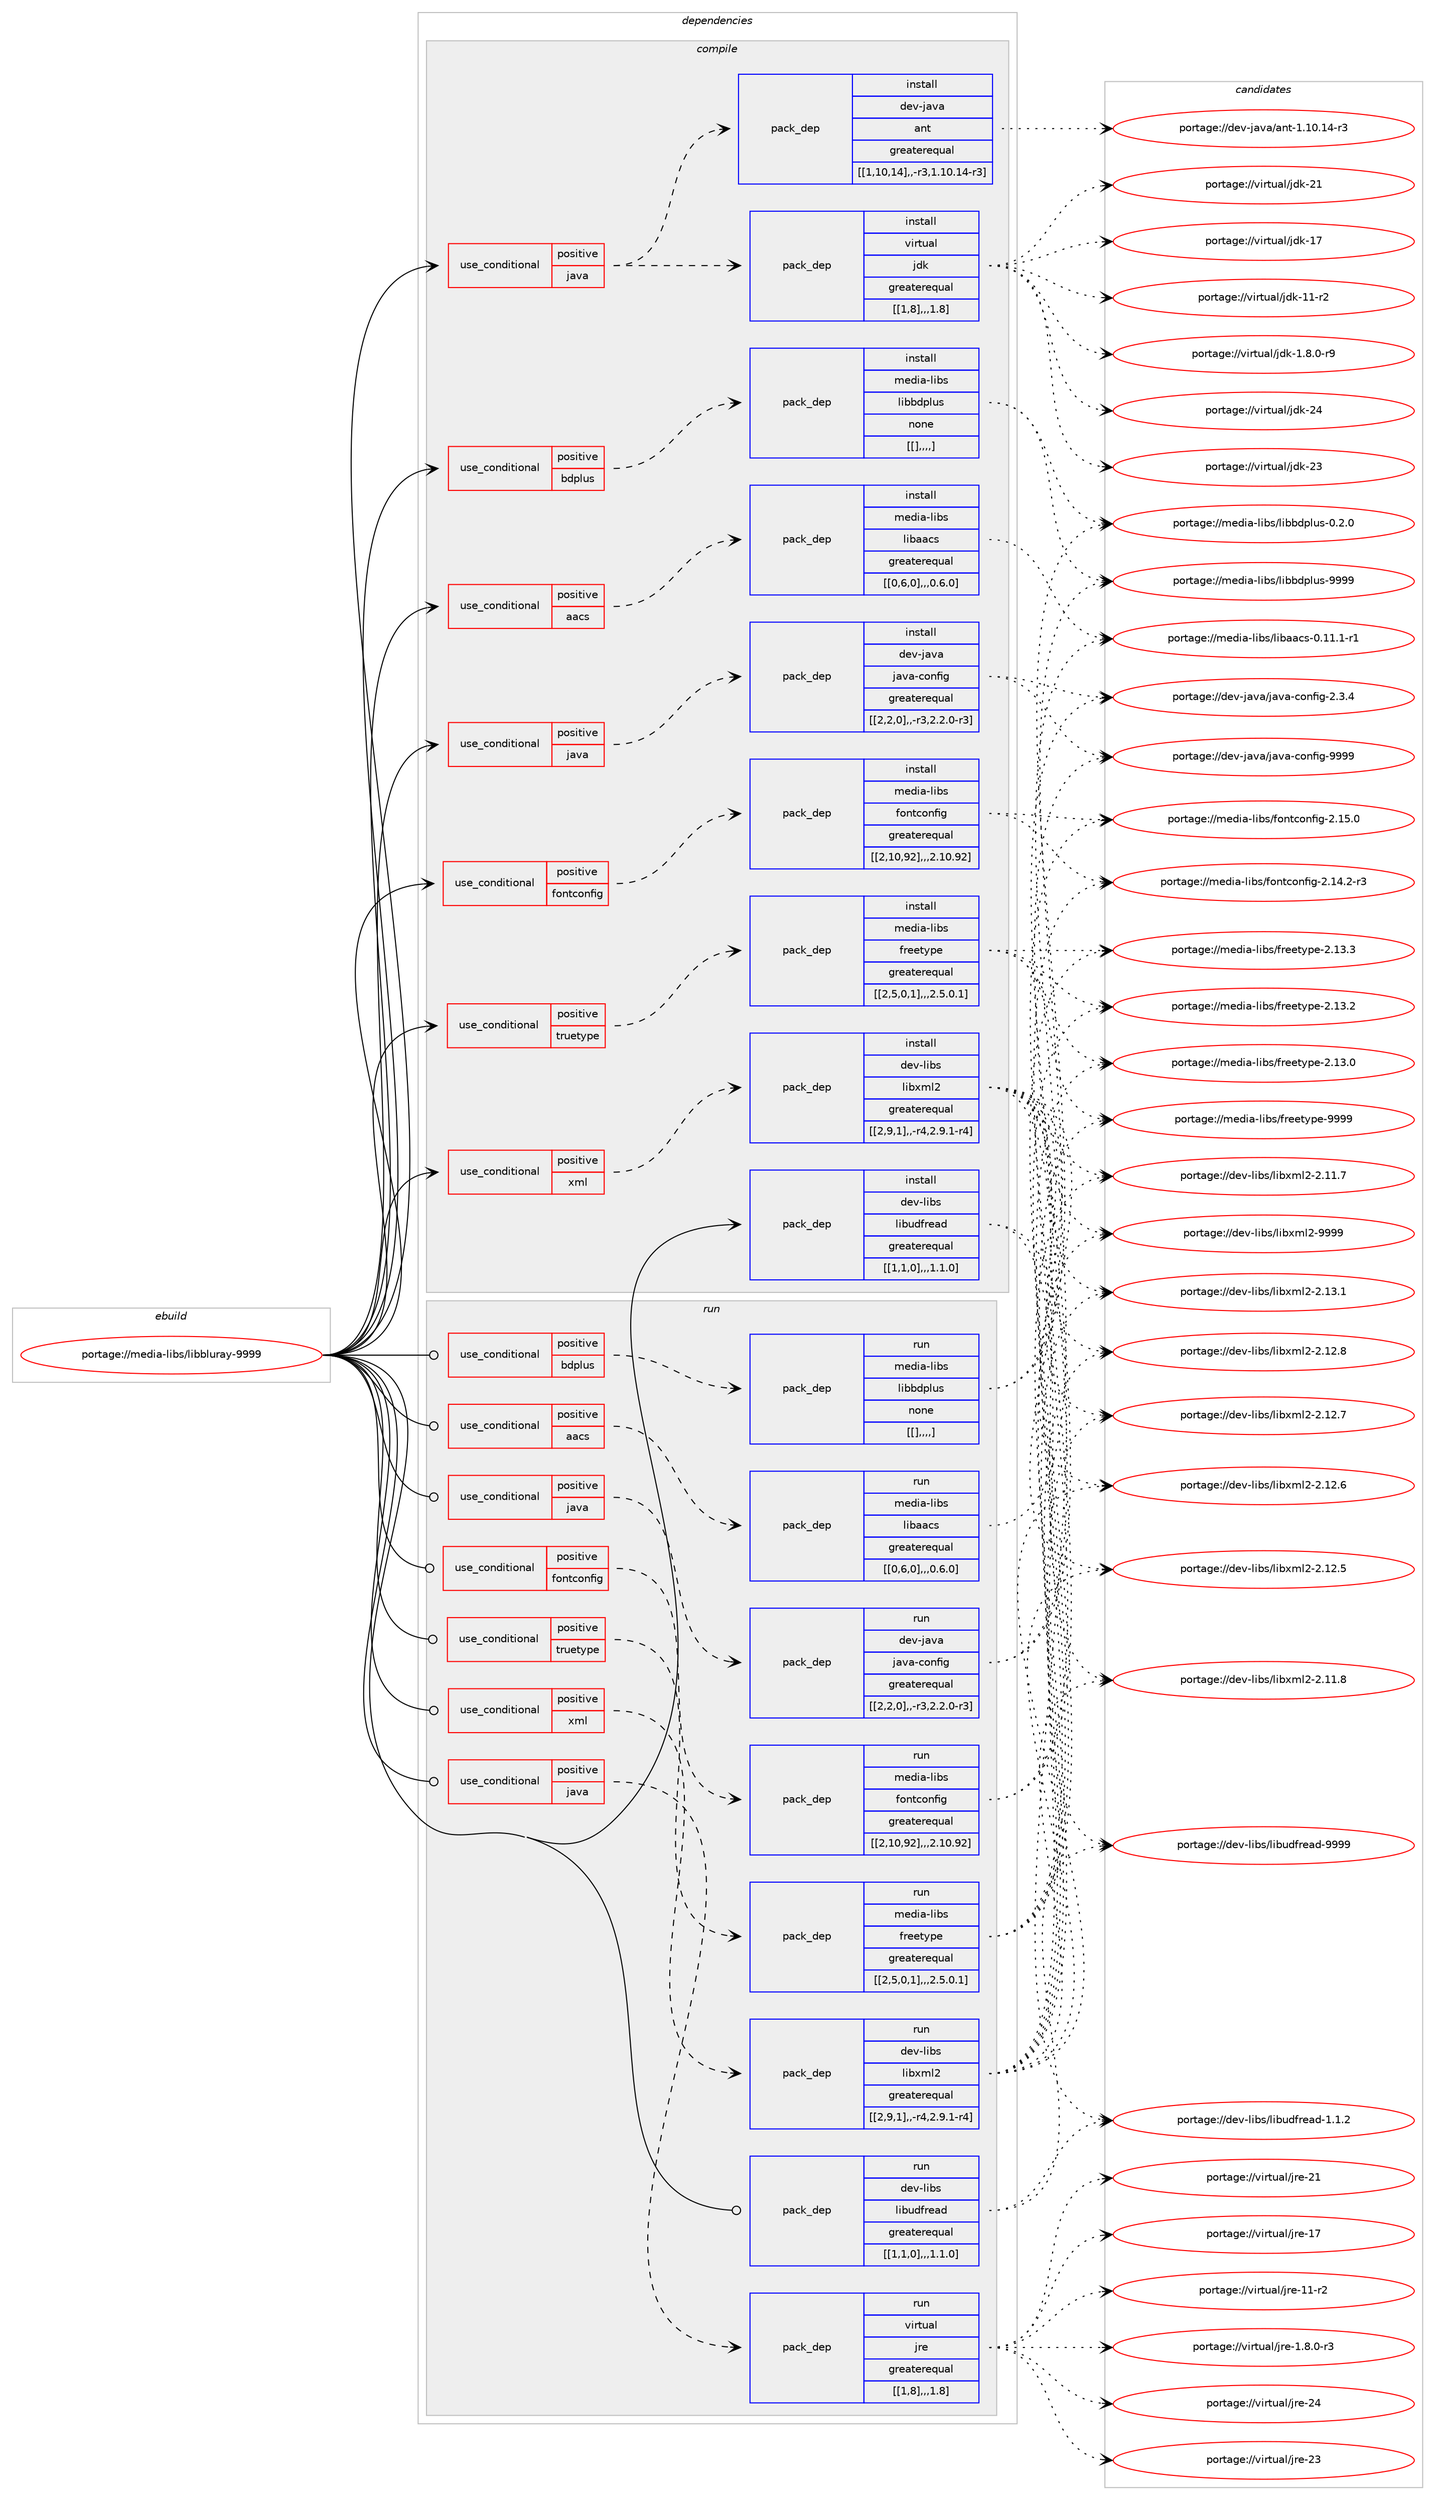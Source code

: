 digraph prolog {

# *************
# Graph options
# *************

newrank=true;
concentrate=true;
compound=true;
graph [rankdir=LR,fontname=Helvetica,fontsize=10,ranksep=1.5];#, ranksep=2.5, nodesep=0.2];
edge  [arrowhead=vee];
node  [fontname=Helvetica,fontsize=10];

# **********
# The ebuild
# **********

subgraph cluster_leftcol {
color=gray;
label=<<i>ebuild</i>>;
id [label="portage://media-libs/libbluray-9999", color=red, width=4, href="../media-libs/libbluray-9999.svg"];
}

# ****************
# The dependencies
# ****************

subgraph cluster_midcol {
color=gray;
label=<<i>dependencies</i>>;
subgraph cluster_compile {
fillcolor="#eeeeee";
style=filled;
label=<<i>compile</i>>;
subgraph cond78938 {
dependency309201 [label=<<TABLE BORDER="0" CELLBORDER="1" CELLSPACING="0" CELLPADDING="4"><TR><TD ROWSPAN="3" CELLPADDING="10">use_conditional</TD></TR><TR><TD>positive</TD></TR><TR><TD>aacs</TD></TR></TABLE>>, shape=none, color=red];
subgraph pack227855 {
dependency309202 [label=<<TABLE BORDER="0" CELLBORDER="1" CELLSPACING="0" CELLPADDING="4" WIDTH="220"><TR><TD ROWSPAN="6" CELLPADDING="30">pack_dep</TD></TR><TR><TD WIDTH="110">install</TD></TR><TR><TD>media-libs</TD></TR><TR><TD>libaacs</TD></TR><TR><TD>greaterequal</TD></TR><TR><TD>[[0,6,0],,,0.6.0]</TD></TR></TABLE>>, shape=none, color=blue];
}
dependency309201:e -> dependency309202:w [weight=20,style="dashed",arrowhead="vee"];
}
id:e -> dependency309201:w [weight=20,style="solid",arrowhead="vee"];
subgraph cond78939 {
dependency309203 [label=<<TABLE BORDER="0" CELLBORDER="1" CELLSPACING="0" CELLPADDING="4"><TR><TD ROWSPAN="3" CELLPADDING="10">use_conditional</TD></TR><TR><TD>positive</TD></TR><TR><TD>bdplus</TD></TR></TABLE>>, shape=none, color=red];
subgraph pack227856 {
dependency309204 [label=<<TABLE BORDER="0" CELLBORDER="1" CELLSPACING="0" CELLPADDING="4" WIDTH="220"><TR><TD ROWSPAN="6" CELLPADDING="30">pack_dep</TD></TR><TR><TD WIDTH="110">install</TD></TR><TR><TD>media-libs</TD></TR><TR><TD>libbdplus</TD></TR><TR><TD>none</TD></TR><TR><TD>[[],,,,]</TD></TR></TABLE>>, shape=none, color=blue];
}
dependency309203:e -> dependency309204:w [weight=20,style="dashed",arrowhead="vee"];
}
id:e -> dependency309203:w [weight=20,style="solid",arrowhead="vee"];
subgraph cond78940 {
dependency309205 [label=<<TABLE BORDER="0" CELLBORDER="1" CELLSPACING="0" CELLPADDING="4"><TR><TD ROWSPAN="3" CELLPADDING="10">use_conditional</TD></TR><TR><TD>positive</TD></TR><TR><TD>fontconfig</TD></TR></TABLE>>, shape=none, color=red];
subgraph pack227857 {
dependency309206 [label=<<TABLE BORDER="0" CELLBORDER="1" CELLSPACING="0" CELLPADDING="4" WIDTH="220"><TR><TD ROWSPAN="6" CELLPADDING="30">pack_dep</TD></TR><TR><TD WIDTH="110">install</TD></TR><TR><TD>media-libs</TD></TR><TR><TD>fontconfig</TD></TR><TR><TD>greaterequal</TD></TR><TR><TD>[[2,10,92],,,2.10.92]</TD></TR></TABLE>>, shape=none, color=blue];
}
dependency309205:e -> dependency309206:w [weight=20,style="dashed",arrowhead="vee"];
}
id:e -> dependency309205:w [weight=20,style="solid",arrowhead="vee"];
subgraph cond78941 {
dependency309207 [label=<<TABLE BORDER="0" CELLBORDER="1" CELLSPACING="0" CELLPADDING="4"><TR><TD ROWSPAN="3" CELLPADDING="10">use_conditional</TD></TR><TR><TD>positive</TD></TR><TR><TD>java</TD></TR></TABLE>>, shape=none, color=red];
subgraph pack227858 {
dependency309208 [label=<<TABLE BORDER="0" CELLBORDER="1" CELLSPACING="0" CELLPADDING="4" WIDTH="220"><TR><TD ROWSPAN="6" CELLPADDING="30">pack_dep</TD></TR><TR><TD WIDTH="110">install</TD></TR><TR><TD>dev-java</TD></TR><TR><TD>ant</TD></TR><TR><TD>greaterequal</TD></TR><TR><TD>[[1,10,14],,-r3,1.10.14-r3]</TD></TR></TABLE>>, shape=none, color=blue];
}
dependency309207:e -> dependency309208:w [weight=20,style="dashed",arrowhead="vee"];
subgraph pack227859 {
dependency309209 [label=<<TABLE BORDER="0" CELLBORDER="1" CELLSPACING="0" CELLPADDING="4" WIDTH="220"><TR><TD ROWSPAN="6" CELLPADDING="30">pack_dep</TD></TR><TR><TD WIDTH="110">install</TD></TR><TR><TD>virtual</TD></TR><TR><TD>jdk</TD></TR><TR><TD>greaterequal</TD></TR><TR><TD>[[1,8],,,1.8]</TD></TR></TABLE>>, shape=none, color=blue];
}
dependency309207:e -> dependency309209:w [weight=20,style="dashed",arrowhead="vee"];
}
id:e -> dependency309207:w [weight=20,style="solid",arrowhead="vee"];
subgraph cond78942 {
dependency309210 [label=<<TABLE BORDER="0" CELLBORDER="1" CELLSPACING="0" CELLPADDING="4"><TR><TD ROWSPAN="3" CELLPADDING="10">use_conditional</TD></TR><TR><TD>positive</TD></TR><TR><TD>java</TD></TR></TABLE>>, shape=none, color=red];
subgraph pack227860 {
dependency309211 [label=<<TABLE BORDER="0" CELLBORDER="1" CELLSPACING="0" CELLPADDING="4" WIDTH="220"><TR><TD ROWSPAN="6" CELLPADDING="30">pack_dep</TD></TR><TR><TD WIDTH="110">install</TD></TR><TR><TD>dev-java</TD></TR><TR><TD>java-config</TD></TR><TR><TD>greaterequal</TD></TR><TR><TD>[[2,2,0],,-r3,2.2.0-r3]</TD></TR></TABLE>>, shape=none, color=blue];
}
dependency309210:e -> dependency309211:w [weight=20,style="dashed",arrowhead="vee"];
}
id:e -> dependency309210:w [weight=20,style="solid",arrowhead="vee"];
subgraph cond78943 {
dependency309212 [label=<<TABLE BORDER="0" CELLBORDER="1" CELLSPACING="0" CELLPADDING="4"><TR><TD ROWSPAN="3" CELLPADDING="10">use_conditional</TD></TR><TR><TD>positive</TD></TR><TR><TD>truetype</TD></TR></TABLE>>, shape=none, color=red];
subgraph pack227861 {
dependency309213 [label=<<TABLE BORDER="0" CELLBORDER="1" CELLSPACING="0" CELLPADDING="4" WIDTH="220"><TR><TD ROWSPAN="6" CELLPADDING="30">pack_dep</TD></TR><TR><TD WIDTH="110">install</TD></TR><TR><TD>media-libs</TD></TR><TR><TD>freetype</TD></TR><TR><TD>greaterequal</TD></TR><TR><TD>[[2,5,0,1],,,2.5.0.1]</TD></TR></TABLE>>, shape=none, color=blue];
}
dependency309212:e -> dependency309213:w [weight=20,style="dashed",arrowhead="vee"];
}
id:e -> dependency309212:w [weight=20,style="solid",arrowhead="vee"];
subgraph cond78944 {
dependency309214 [label=<<TABLE BORDER="0" CELLBORDER="1" CELLSPACING="0" CELLPADDING="4"><TR><TD ROWSPAN="3" CELLPADDING="10">use_conditional</TD></TR><TR><TD>positive</TD></TR><TR><TD>xml</TD></TR></TABLE>>, shape=none, color=red];
subgraph pack227862 {
dependency309215 [label=<<TABLE BORDER="0" CELLBORDER="1" CELLSPACING="0" CELLPADDING="4" WIDTH="220"><TR><TD ROWSPAN="6" CELLPADDING="30">pack_dep</TD></TR><TR><TD WIDTH="110">install</TD></TR><TR><TD>dev-libs</TD></TR><TR><TD>libxml2</TD></TR><TR><TD>greaterequal</TD></TR><TR><TD>[[2,9,1],,-r4,2.9.1-r4]</TD></TR></TABLE>>, shape=none, color=blue];
}
dependency309214:e -> dependency309215:w [weight=20,style="dashed",arrowhead="vee"];
}
id:e -> dependency309214:w [weight=20,style="solid",arrowhead="vee"];
subgraph pack227863 {
dependency309216 [label=<<TABLE BORDER="0" CELLBORDER="1" CELLSPACING="0" CELLPADDING="4" WIDTH="220"><TR><TD ROWSPAN="6" CELLPADDING="30">pack_dep</TD></TR><TR><TD WIDTH="110">install</TD></TR><TR><TD>dev-libs</TD></TR><TR><TD>libudfread</TD></TR><TR><TD>greaterequal</TD></TR><TR><TD>[[1,1,0],,,1.1.0]</TD></TR></TABLE>>, shape=none, color=blue];
}
id:e -> dependency309216:w [weight=20,style="solid",arrowhead="vee"];
}
subgraph cluster_compileandrun {
fillcolor="#eeeeee";
style=filled;
label=<<i>compile and run</i>>;
}
subgraph cluster_run {
fillcolor="#eeeeee";
style=filled;
label=<<i>run</i>>;
subgraph cond78945 {
dependency309217 [label=<<TABLE BORDER="0" CELLBORDER="1" CELLSPACING="0" CELLPADDING="4"><TR><TD ROWSPAN="3" CELLPADDING="10">use_conditional</TD></TR><TR><TD>positive</TD></TR><TR><TD>aacs</TD></TR></TABLE>>, shape=none, color=red];
subgraph pack227864 {
dependency309218 [label=<<TABLE BORDER="0" CELLBORDER="1" CELLSPACING="0" CELLPADDING="4" WIDTH="220"><TR><TD ROWSPAN="6" CELLPADDING="30">pack_dep</TD></TR><TR><TD WIDTH="110">run</TD></TR><TR><TD>media-libs</TD></TR><TR><TD>libaacs</TD></TR><TR><TD>greaterequal</TD></TR><TR><TD>[[0,6,0],,,0.6.0]</TD></TR></TABLE>>, shape=none, color=blue];
}
dependency309217:e -> dependency309218:w [weight=20,style="dashed",arrowhead="vee"];
}
id:e -> dependency309217:w [weight=20,style="solid",arrowhead="odot"];
subgraph cond78946 {
dependency309219 [label=<<TABLE BORDER="0" CELLBORDER="1" CELLSPACING="0" CELLPADDING="4"><TR><TD ROWSPAN="3" CELLPADDING="10">use_conditional</TD></TR><TR><TD>positive</TD></TR><TR><TD>bdplus</TD></TR></TABLE>>, shape=none, color=red];
subgraph pack227865 {
dependency309220 [label=<<TABLE BORDER="0" CELLBORDER="1" CELLSPACING="0" CELLPADDING="4" WIDTH="220"><TR><TD ROWSPAN="6" CELLPADDING="30">pack_dep</TD></TR><TR><TD WIDTH="110">run</TD></TR><TR><TD>media-libs</TD></TR><TR><TD>libbdplus</TD></TR><TR><TD>none</TD></TR><TR><TD>[[],,,,]</TD></TR></TABLE>>, shape=none, color=blue];
}
dependency309219:e -> dependency309220:w [weight=20,style="dashed",arrowhead="vee"];
}
id:e -> dependency309219:w [weight=20,style="solid",arrowhead="odot"];
subgraph cond78947 {
dependency309221 [label=<<TABLE BORDER="0" CELLBORDER="1" CELLSPACING="0" CELLPADDING="4"><TR><TD ROWSPAN="3" CELLPADDING="10">use_conditional</TD></TR><TR><TD>positive</TD></TR><TR><TD>fontconfig</TD></TR></TABLE>>, shape=none, color=red];
subgraph pack227866 {
dependency309222 [label=<<TABLE BORDER="0" CELLBORDER="1" CELLSPACING="0" CELLPADDING="4" WIDTH="220"><TR><TD ROWSPAN="6" CELLPADDING="30">pack_dep</TD></TR><TR><TD WIDTH="110">run</TD></TR><TR><TD>media-libs</TD></TR><TR><TD>fontconfig</TD></TR><TR><TD>greaterequal</TD></TR><TR><TD>[[2,10,92],,,2.10.92]</TD></TR></TABLE>>, shape=none, color=blue];
}
dependency309221:e -> dependency309222:w [weight=20,style="dashed",arrowhead="vee"];
}
id:e -> dependency309221:w [weight=20,style="solid",arrowhead="odot"];
subgraph cond78948 {
dependency309223 [label=<<TABLE BORDER="0" CELLBORDER="1" CELLSPACING="0" CELLPADDING="4"><TR><TD ROWSPAN="3" CELLPADDING="10">use_conditional</TD></TR><TR><TD>positive</TD></TR><TR><TD>java</TD></TR></TABLE>>, shape=none, color=red];
subgraph pack227867 {
dependency309224 [label=<<TABLE BORDER="0" CELLBORDER="1" CELLSPACING="0" CELLPADDING="4" WIDTH="220"><TR><TD ROWSPAN="6" CELLPADDING="30">pack_dep</TD></TR><TR><TD WIDTH="110">run</TD></TR><TR><TD>dev-java</TD></TR><TR><TD>java-config</TD></TR><TR><TD>greaterequal</TD></TR><TR><TD>[[2,2,0],,-r3,2.2.0-r3]</TD></TR></TABLE>>, shape=none, color=blue];
}
dependency309223:e -> dependency309224:w [weight=20,style="dashed",arrowhead="vee"];
}
id:e -> dependency309223:w [weight=20,style="solid",arrowhead="odot"];
subgraph cond78949 {
dependency309225 [label=<<TABLE BORDER="0" CELLBORDER="1" CELLSPACING="0" CELLPADDING="4"><TR><TD ROWSPAN="3" CELLPADDING="10">use_conditional</TD></TR><TR><TD>positive</TD></TR><TR><TD>java</TD></TR></TABLE>>, shape=none, color=red];
subgraph pack227868 {
dependency309226 [label=<<TABLE BORDER="0" CELLBORDER="1" CELLSPACING="0" CELLPADDING="4" WIDTH="220"><TR><TD ROWSPAN="6" CELLPADDING="30">pack_dep</TD></TR><TR><TD WIDTH="110">run</TD></TR><TR><TD>virtual</TD></TR><TR><TD>jre</TD></TR><TR><TD>greaterequal</TD></TR><TR><TD>[[1,8],,,1.8]</TD></TR></TABLE>>, shape=none, color=blue];
}
dependency309225:e -> dependency309226:w [weight=20,style="dashed",arrowhead="vee"];
}
id:e -> dependency309225:w [weight=20,style="solid",arrowhead="odot"];
subgraph cond78950 {
dependency309227 [label=<<TABLE BORDER="0" CELLBORDER="1" CELLSPACING="0" CELLPADDING="4"><TR><TD ROWSPAN="3" CELLPADDING="10">use_conditional</TD></TR><TR><TD>positive</TD></TR><TR><TD>truetype</TD></TR></TABLE>>, shape=none, color=red];
subgraph pack227869 {
dependency309228 [label=<<TABLE BORDER="0" CELLBORDER="1" CELLSPACING="0" CELLPADDING="4" WIDTH="220"><TR><TD ROWSPAN="6" CELLPADDING="30">pack_dep</TD></TR><TR><TD WIDTH="110">run</TD></TR><TR><TD>media-libs</TD></TR><TR><TD>freetype</TD></TR><TR><TD>greaterequal</TD></TR><TR><TD>[[2,5,0,1],,,2.5.0.1]</TD></TR></TABLE>>, shape=none, color=blue];
}
dependency309227:e -> dependency309228:w [weight=20,style="dashed",arrowhead="vee"];
}
id:e -> dependency309227:w [weight=20,style="solid",arrowhead="odot"];
subgraph cond78951 {
dependency309229 [label=<<TABLE BORDER="0" CELLBORDER="1" CELLSPACING="0" CELLPADDING="4"><TR><TD ROWSPAN="3" CELLPADDING="10">use_conditional</TD></TR><TR><TD>positive</TD></TR><TR><TD>xml</TD></TR></TABLE>>, shape=none, color=red];
subgraph pack227870 {
dependency309230 [label=<<TABLE BORDER="0" CELLBORDER="1" CELLSPACING="0" CELLPADDING="4" WIDTH="220"><TR><TD ROWSPAN="6" CELLPADDING="30">pack_dep</TD></TR><TR><TD WIDTH="110">run</TD></TR><TR><TD>dev-libs</TD></TR><TR><TD>libxml2</TD></TR><TR><TD>greaterequal</TD></TR><TR><TD>[[2,9,1],,-r4,2.9.1-r4]</TD></TR></TABLE>>, shape=none, color=blue];
}
dependency309229:e -> dependency309230:w [weight=20,style="dashed",arrowhead="vee"];
}
id:e -> dependency309229:w [weight=20,style="solid",arrowhead="odot"];
subgraph pack227871 {
dependency309231 [label=<<TABLE BORDER="0" CELLBORDER="1" CELLSPACING="0" CELLPADDING="4" WIDTH="220"><TR><TD ROWSPAN="6" CELLPADDING="30">pack_dep</TD></TR><TR><TD WIDTH="110">run</TD></TR><TR><TD>dev-libs</TD></TR><TR><TD>libudfread</TD></TR><TR><TD>greaterequal</TD></TR><TR><TD>[[1,1,0],,,1.1.0]</TD></TR></TABLE>>, shape=none, color=blue];
}
id:e -> dependency309231:w [weight=20,style="solid",arrowhead="odot"];
}
}

# **************
# The candidates
# **************

subgraph cluster_choices {
rank=same;
color=gray;
label=<<i>candidates</i>>;

subgraph choice227855 {
color=black;
nodesep=1;
choice1091011001059745108105981154710810598979799115454846494946494511449 [label="portage://media-libs/libaacs-0.11.1-r1", color=red, width=4,href="../media-libs/libaacs-0.11.1-r1.svg"];
dependency309202:e -> choice1091011001059745108105981154710810598979799115454846494946494511449:w [style=dotted,weight="100"];
}
subgraph choice227856 {
color=black;
nodesep=1;
choice1091011001059745108105981154710810598981001121081171154557575757 [label="portage://media-libs/libbdplus-9999", color=red, width=4,href="../media-libs/libbdplus-9999.svg"];
choice109101100105974510810598115471081059898100112108117115454846504648 [label="portage://media-libs/libbdplus-0.2.0", color=red, width=4,href="../media-libs/libbdplus-0.2.0.svg"];
dependency309204:e -> choice1091011001059745108105981154710810598981001121081171154557575757:w [style=dotted,weight="100"];
dependency309204:e -> choice109101100105974510810598115471081059898100112108117115454846504648:w [style=dotted,weight="100"];
}
subgraph choice227857 {
color=black;
nodesep=1;
choice109101100105974510810598115471021111101169911111010210510345504649534648 [label="portage://media-libs/fontconfig-2.15.0", color=red, width=4,href="../media-libs/fontconfig-2.15.0.svg"];
choice1091011001059745108105981154710211111011699111110102105103455046495246504511451 [label="portage://media-libs/fontconfig-2.14.2-r3", color=red, width=4,href="../media-libs/fontconfig-2.14.2-r3.svg"];
dependency309206:e -> choice109101100105974510810598115471021111101169911111010210510345504649534648:w [style=dotted,weight="100"];
dependency309206:e -> choice1091011001059745108105981154710211111011699111110102105103455046495246504511451:w [style=dotted,weight="100"];
}
subgraph choice227858 {
color=black;
nodesep=1;
choice100101118451069711897479711011645494649484649524511451 [label="portage://dev-java/ant-1.10.14-r3", color=red, width=4,href="../dev-java/ant-1.10.14-r3.svg"];
dependency309208:e -> choice100101118451069711897479711011645494649484649524511451:w [style=dotted,weight="100"];
}
subgraph choice227859 {
color=black;
nodesep=1;
choice1181051141161179710847106100107455052 [label="portage://virtual/jdk-24", color=red, width=4,href="../virtual/jdk-24.svg"];
choice1181051141161179710847106100107455051 [label="portage://virtual/jdk-23", color=red, width=4,href="../virtual/jdk-23.svg"];
choice1181051141161179710847106100107455049 [label="portage://virtual/jdk-21", color=red, width=4,href="../virtual/jdk-21.svg"];
choice1181051141161179710847106100107454955 [label="portage://virtual/jdk-17", color=red, width=4,href="../virtual/jdk-17.svg"];
choice11810511411611797108471061001074549494511450 [label="portage://virtual/jdk-11-r2", color=red, width=4,href="../virtual/jdk-11-r2.svg"];
choice11810511411611797108471061001074549465646484511457 [label="portage://virtual/jdk-1.8.0-r9", color=red, width=4,href="../virtual/jdk-1.8.0-r9.svg"];
dependency309209:e -> choice1181051141161179710847106100107455052:w [style=dotted,weight="100"];
dependency309209:e -> choice1181051141161179710847106100107455051:w [style=dotted,weight="100"];
dependency309209:e -> choice1181051141161179710847106100107455049:w [style=dotted,weight="100"];
dependency309209:e -> choice1181051141161179710847106100107454955:w [style=dotted,weight="100"];
dependency309209:e -> choice11810511411611797108471061001074549494511450:w [style=dotted,weight="100"];
dependency309209:e -> choice11810511411611797108471061001074549465646484511457:w [style=dotted,weight="100"];
}
subgraph choice227860 {
color=black;
nodesep=1;
choice10010111845106971189747106971189745991111101021051034557575757 [label="portage://dev-java/java-config-9999", color=red, width=4,href="../dev-java/java-config-9999.svg"];
choice1001011184510697118974710697118974599111110102105103455046514652 [label="portage://dev-java/java-config-2.3.4", color=red, width=4,href="../dev-java/java-config-2.3.4.svg"];
dependency309211:e -> choice10010111845106971189747106971189745991111101021051034557575757:w [style=dotted,weight="100"];
dependency309211:e -> choice1001011184510697118974710697118974599111110102105103455046514652:w [style=dotted,weight="100"];
}
subgraph choice227861 {
color=black;
nodesep=1;
choice109101100105974510810598115471021141011011161211121014557575757 [label="portage://media-libs/freetype-9999", color=red, width=4,href="../media-libs/freetype-9999.svg"];
choice1091011001059745108105981154710211410110111612111210145504649514651 [label="portage://media-libs/freetype-2.13.3", color=red, width=4,href="../media-libs/freetype-2.13.3.svg"];
choice1091011001059745108105981154710211410110111612111210145504649514650 [label="portage://media-libs/freetype-2.13.2", color=red, width=4,href="../media-libs/freetype-2.13.2.svg"];
choice1091011001059745108105981154710211410110111612111210145504649514648 [label="portage://media-libs/freetype-2.13.0", color=red, width=4,href="../media-libs/freetype-2.13.0.svg"];
dependency309213:e -> choice109101100105974510810598115471021141011011161211121014557575757:w [style=dotted,weight="100"];
dependency309213:e -> choice1091011001059745108105981154710211410110111612111210145504649514651:w [style=dotted,weight="100"];
dependency309213:e -> choice1091011001059745108105981154710211410110111612111210145504649514650:w [style=dotted,weight="100"];
dependency309213:e -> choice1091011001059745108105981154710211410110111612111210145504649514648:w [style=dotted,weight="100"];
}
subgraph choice227862 {
color=black;
nodesep=1;
choice10010111845108105981154710810598120109108504557575757 [label="portage://dev-libs/libxml2-9999", color=red, width=4,href="../dev-libs/libxml2-9999.svg"];
choice100101118451081059811547108105981201091085045504649514649 [label="portage://dev-libs/libxml2-2.13.1", color=red, width=4,href="../dev-libs/libxml2-2.13.1.svg"];
choice100101118451081059811547108105981201091085045504649504656 [label="portage://dev-libs/libxml2-2.12.8", color=red, width=4,href="../dev-libs/libxml2-2.12.8.svg"];
choice100101118451081059811547108105981201091085045504649504655 [label="portage://dev-libs/libxml2-2.12.7", color=red, width=4,href="../dev-libs/libxml2-2.12.7.svg"];
choice100101118451081059811547108105981201091085045504649504654 [label="portage://dev-libs/libxml2-2.12.6", color=red, width=4,href="../dev-libs/libxml2-2.12.6.svg"];
choice100101118451081059811547108105981201091085045504649504653 [label="portage://dev-libs/libxml2-2.12.5", color=red, width=4,href="../dev-libs/libxml2-2.12.5.svg"];
choice100101118451081059811547108105981201091085045504649494656 [label="portage://dev-libs/libxml2-2.11.8", color=red, width=4,href="../dev-libs/libxml2-2.11.8.svg"];
choice100101118451081059811547108105981201091085045504649494655 [label="portage://dev-libs/libxml2-2.11.7", color=red, width=4,href="../dev-libs/libxml2-2.11.7.svg"];
dependency309215:e -> choice10010111845108105981154710810598120109108504557575757:w [style=dotted,weight="100"];
dependency309215:e -> choice100101118451081059811547108105981201091085045504649514649:w [style=dotted,weight="100"];
dependency309215:e -> choice100101118451081059811547108105981201091085045504649504656:w [style=dotted,weight="100"];
dependency309215:e -> choice100101118451081059811547108105981201091085045504649504655:w [style=dotted,weight="100"];
dependency309215:e -> choice100101118451081059811547108105981201091085045504649504654:w [style=dotted,weight="100"];
dependency309215:e -> choice100101118451081059811547108105981201091085045504649504653:w [style=dotted,weight="100"];
dependency309215:e -> choice100101118451081059811547108105981201091085045504649494656:w [style=dotted,weight="100"];
dependency309215:e -> choice100101118451081059811547108105981201091085045504649494655:w [style=dotted,weight="100"];
}
subgraph choice227863 {
color=black;
nodesep=1;
choice10010111845108105981154710810598117100102114101971004557575757 [label="portage://dev-libs/libudfread-9999", color=red, width=4,href="../dev-libs/libudfread-9999.svg"];
choice1001011184510810598115471081059811710010211410197100454946494650 [label="portage://dev-libs/libudfread-1.1.2", color=red, width=4,href="../dev-libs/libudfread-1.1.2.svg"];
dependency309216:e -> choice10010111845108105981154710810598117100102114101971004557575757:w [style=dotted,weight="100"];
dependency309216:e -> choice1001011184510810598115471081059811710010211410197100454946494650:w [style=dotted,weight="100"];
}
subgraph choice227864 {
color=black;
nodesep=1;
choice1091011001059745108105981154710810598979799115454846494946494511449 [label="portage://media-libs/libaacs-0.11.1-r1", color=red, width=4,href="../media-libs/libaacs-0.11.1-r1.svg"];
dependency309218:e -> choice1091011001059745108105981154710810598979799115454846494946494511449:w [style=dotted,weight="100"];
}
subgraph choice227865 {
color=black;
nodesep=1;
choice1091011001059745108105981154710810598981001121081171154557575757 [label="portage://media-libs/libbdplus-9999", color=red, width=4,href="../media-libs/libbdplus-9999.svg"];
choice109101100105974510810598115471081059898100112108117115454846504648 [label="portage://media-libs/libbdplus-0.2.0", color=red, width=4,href="../media-libs/libbdplus-0.2.0.svg"];
dependency309220:e -> choice1091011001059745108105981154710810598981001121081171154557575757:w [style=dotted,weight="100"];
dependency309220:e -> choice109101100105974510810598115471081059898100112108117115454846504648:w [style=dotted,weight="100"];
}
subgraph choice227866 {
color=black;
nodesep=1;
choice109101100105974510810598115471021111101169911111010210510345504649534648 [label="portage://media-libs/fontconfig-2.15.0", color=red, width=4,href="../media-libs/fontconfig-2.15.0.svg"];
choice1091011001059745108105981154710211111011699111110102105103455046495246504511451 [label="portage://media-libs/fontconfig-2.14.2-r3", color=red, width=4,href="../media-libs/fontconfig-2.14.2-r3.svg"];
dependency309222:e -> choice109101100105974510810598115471021111101169911111010210510345504649534648:w [style=dotted,weight="100"];
dependency309222:e -> choice1091011001059745108105981154710211111011699111110102105103455046495246504511451:w [style=dotted,weight="100"];
}
subgraph choice227867 {
color=black;
nodesep=1;
choice10010111845106971189747106971189745991111101021051034557575757 [label="portage://dev-java/java-config-9999", color=red, width=4,href="../dev-java/java-config-9999.svg"];
choice1001011184510697118974710697118974599111110102105103455046514652 [label="portage://dev-java/java-config-2.3.4", color=red, width=4,href="../dev-java/java-config-2.3.4.svg"];
dependency309224:e -> choice10010111845106971189747106971189745991111101021051034557575757:w [style=dotted,weight="100"];
dependency309224:e -> choice1001011184510697118974710697118974599111110102105103455046514652:w [style=dotted,weight="100"];
}
subgraph choice227868 {
color=black;
nodesep=1;
choice1181051141161179710847106114101455052 [label="portage://virtual/jre-24", color=red, width=4,href="../virtual/jre-24.svg"];
choice1181051141161179710847106114101455051 [label="portage://virtual/jre-23", color=red, width=4,href="../virtual/jre-23.svg"];
choice1181051141161179710847106114101455049 [label="portage://virtual/jre-21", color=red, width=4,href="../virtual/jre-21.svg"];
choice1181051141161179710847106114101454955 [label="portage://virtual/jre-17", color=red, width=4,href="../virtual/jre-17.svg"];
choice11810511411611797108471061141014549494511450 [label="portage://virtual/jre-11-r2", color=red, width=4,href="../virtual/jre-11-r2.svg"];
choice11810511411611797108471061141014549465646484511451 [label="portage://virtual/jre-1.8.0-r3", color=red, width=4,href="../virtual/jre-1.8.0-r3.svg"];
dependency309226:e -> choice1181051141161179710847106114101455052:w [style=dotted,weight="100"];
dependency309226:e -> choice1181051141161179710847106114101455051:w [style=dotted,weight="100"];
dependency309226:e -> choice1181051141161179710847106114101455049:w [style=dotted,weight="100"];
dependency309226:e -> choice1181051141161179710847106114101454955:w [style=dotted,weight="100"];
dependency309226:e -> choice11810511411611797108471061141014549494511450:w [style=dotted,weight="100"];
dependency309226:e -> choice11810511411611797108471061141014549465646484511451:w [style=dotted,weight="100"];
}
subgraph choice227869 {
color=black;
nodesep=1;
choice109101100105974510810598115471021141011011161211121014557575757 [label="portage://media-libs/freetype-9999", color=red, width=4,href="../media-libs/freetype-9999.svg"];
choice1091011001059745108105981154710211410110111612111210145504649514651 [label="portage://media-libs/freetype-2.13.3", color=red, width=4,href="../media-libs/freetype-2.13.3.svg"];
choice1091011001059745108105981154710211410110111612111210145504649514650 [label="portage://media-libs/freetype-2.13.2", color=red, width=4,href="../media-libs/freetype-2.13.2.svg"];
choice1091011001059745108105981154710211410110111612111210145504649514648 [label="portage://media-libs/freetype-2.13.0", color=red, width=4,href="../media-libs/freetype-2.13.0.svg"];
dependency309228:e -> choice109101100105974510810598115471021141011011161211121014557575757:w [style=dotted,weight="100"];
dependency309228:e -> choice1091011001059745108105981154710211410110111612111210145504649514651:w [style=dotted,weight="100"];
dependency309228:e -> choice1091011001059745108105981154710211410110111612111210145504649514650:w [style=dotted,weight="100"];
dependency309228:e -> choice1091011001059745108105981154710211410110111612111210145504649514648:w [style=dotted,weight="100"];
}
subgraph choice227870 {
color=black;
nodesep=1;
choice10010111845108105981154710810598120109108504557575757 [label="portage://dev-libs/libxml2-9999", color=red, width=4,href="../dev-libs/libxml2-9999.svg"];
choice100101118451081059811547108105981201091085045504649514649 [label="portage://dev-libs/libxml2-2.13.1", color=red, width=4,href="../dev-libs/libxml2-2.13.1.svg"];
choice100101118451081059811547108105981201091085045504649504656 [label="portage://dev-libs/libxml2-2.12.8", color=red, width=4,href="../dev-libs/libxml2-2.12.8.svg"];
choice100101118451081059811547108105981201091085045504649504655 [label="portage://dev-libs/libxml2-2.12.7", color=red, width=4,href="../dev-libs/libxml2-2.12.7.svg"];
choice100101118451081059811547108105981201091085045504649504654 [label="portage://dev-libs/libxml2-2.12.6", color=red, width=4,href="../dev-libs/libxml2-2.12.6.svg"];
choice100101118451081059811547108105981201091085045504649504653 [label="portage://dev-libs/libxml2-2.12.5", color=red, width=4,href="../dev-libs/libxml2-2.12.5.svg"];
choice100101118451081059811547108105981201091085045504649494656 [label="portage://dev-libs/libxml2-2.11.8", color=red, width=4,href="../dev-libs/libxml2-2.11.8.svg"];
choice100101118451081059811547108105981201091085045504649494655 [label="portage://dev-libs/libxml2-2.11.7", color=red, width=4,href="../dev-libs/libxml2-2.11.7.svg"];
dependency309230:e -> choice10010111845108105981154710810598120109108504557575757:w [style=dotted,weight="100"];
dependency309230:e -> choice100101118451081059811547108105981201091085045504649514649:w [style=dotted,weight="100"];
dependency309230:e -> choice100101118451081059811547108105981201091085045504649504656:w [style=dotted,weight="100"];
dependency309230:e -> choice100101118451081059811547108105981201091085045504649504655:w [style=dotted,weight="100"];
dependency309230:e -> choice100101118451081059811547108105981201091085045504649504654:w [style=dotted,weight="100"];
dependency309230:e -> choice100101118451081059811547108105981201091085045504649504653:w [style=dotted,weight="100"];
dependency309230:e -> choice100101118451081059811547108105981201091085045504649494656:w [style=dotted,weight="100"];
dependency309230:e -> choice100101118451081059811547108105981201091085045504649494655:w [style=dotted,weight="100"];
}
subgraph choice227871 {
color=black;
nodesep=1;
choice10010111845108105981154710810598117100102114101971004557575757 [label="portage://dev-libs/libudfread-9999", color=red, width=4,href="../dev-libs/libudfread-9999.svg"];
choice1001011184510810598115471081059811710010211410197100454946494650 [label="portage://dev-libs/libudfread-1.1.2", color=red, width=4,href="../dev-libs/libudfread-1.1.2.svg"];
dependency309231:e -> choice10010111845108105981154710810598117100102114101971004557575757:w [style=dotted,weight="100"];
dependency309231:e -> choice1001011184510810598115471081059811710010211410197100454946494650:w [style=dotted,weight="100"];
}
}

}

